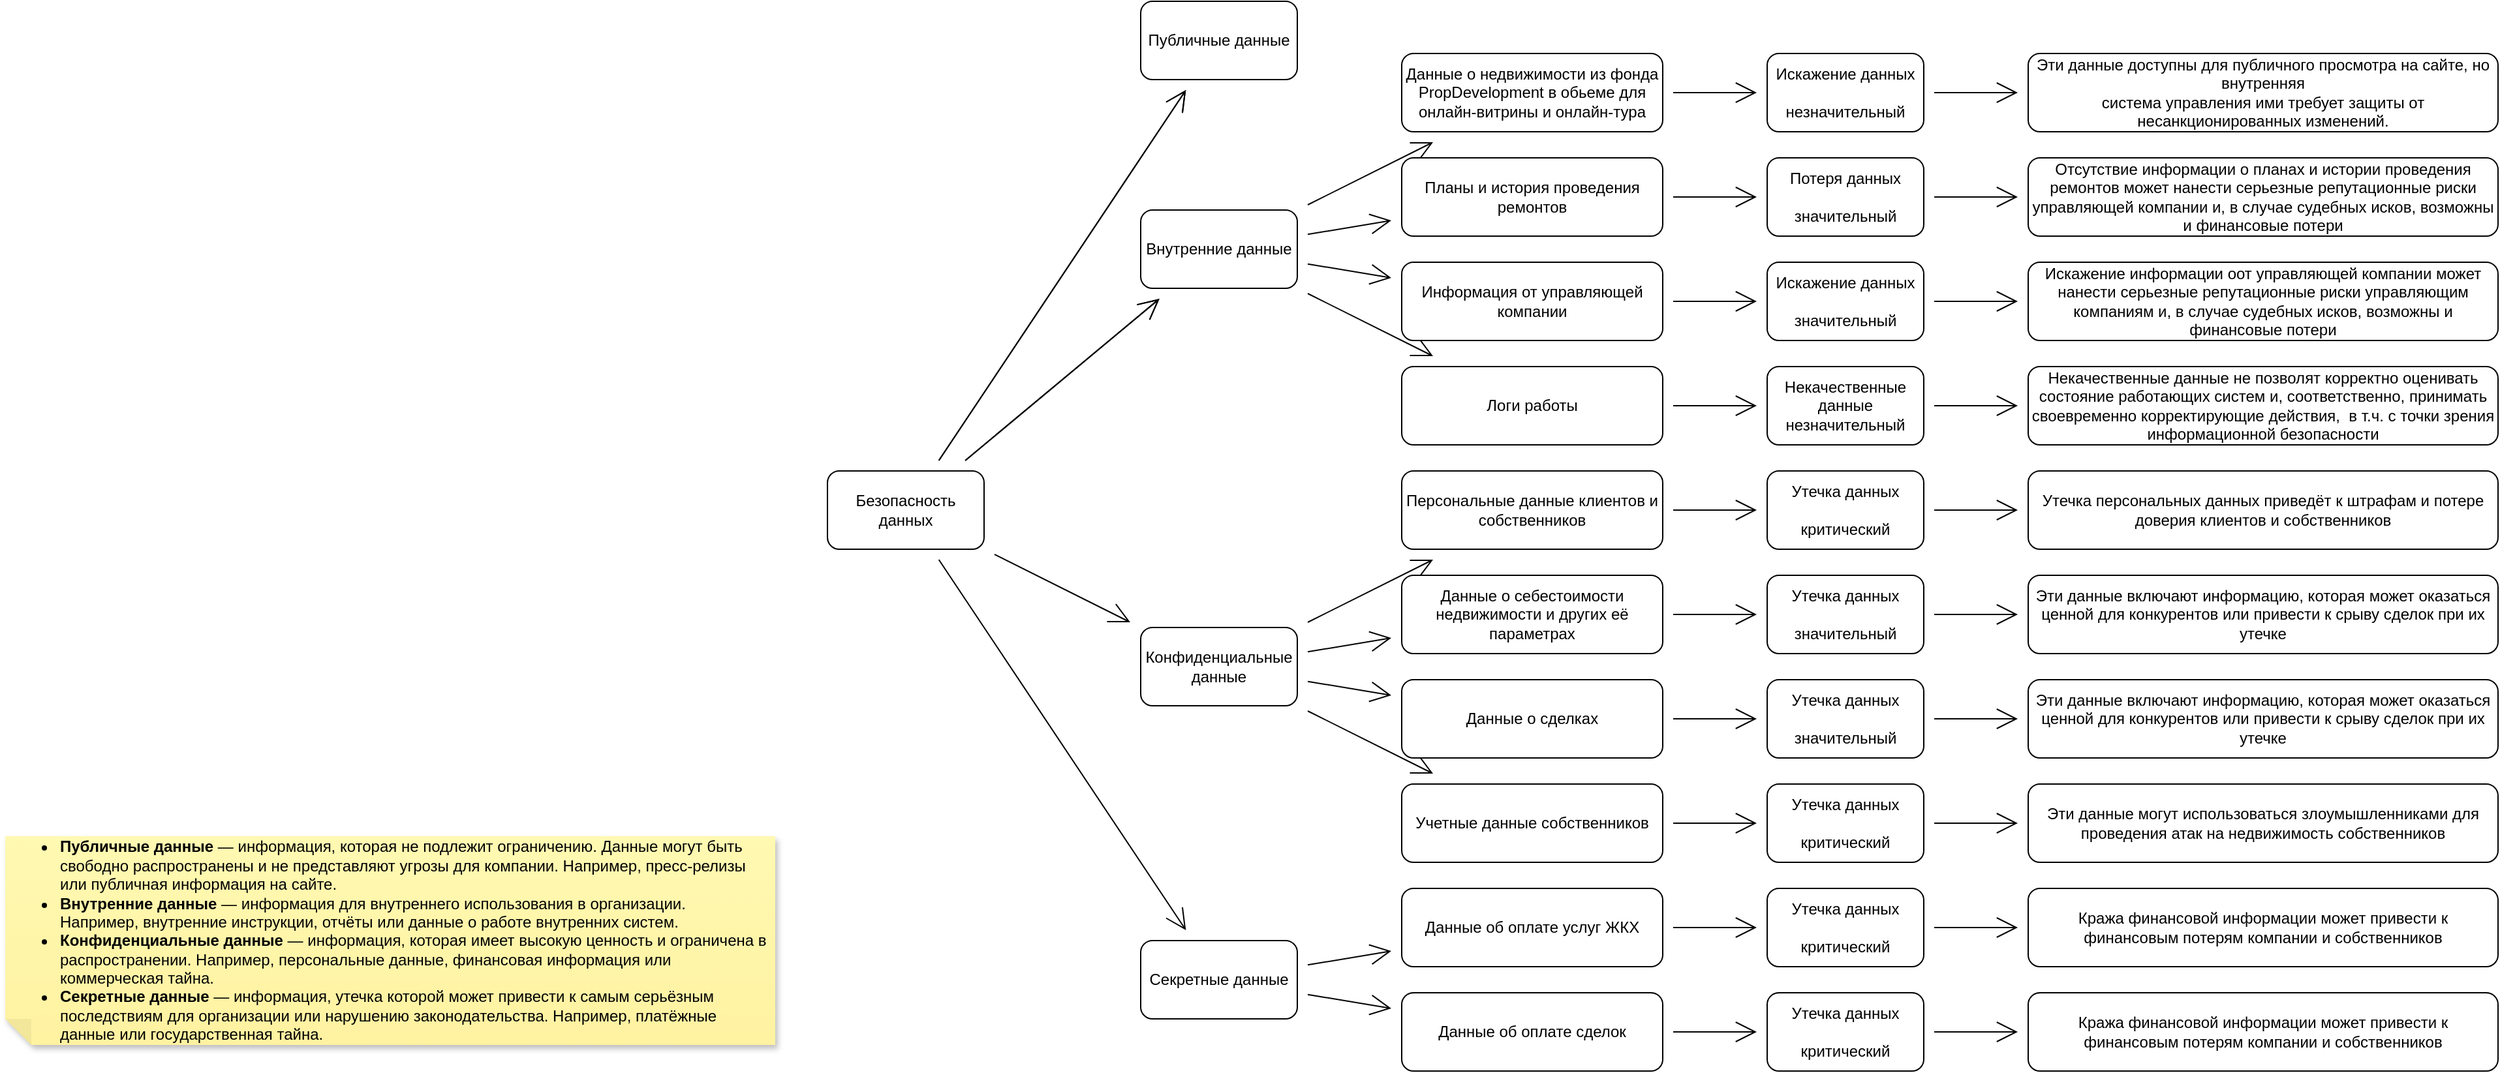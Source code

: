 <mxfile version="25.0.2">
  <diagram name="Page-1" id="jTRBHts3Lf1v-nMKNOGE">
    <mxGraphModel dx="1886" dy="1023" grid="1" gridSize="10" guides="1" tooltips="1" connect="1" arrows="1" fold="1" page="1" pageScale="1" pageWidth="3300" pageHeight="2339" math="0" shadow="0">
      <root>
        <mxCell id="0" />
        <mxCell id="1" parent="0" />
        <mxCell id="9isCjQ5EiNwcSeNhviIy-3" value="" style="edgeStyle=none;curved=1;rounded=0;orthogonalLoop=1;jettySize=auto;html=1;fontSize=16;startSize=14;endArrow=open;endSize=14;sourcePerimeterSpacing=8;targetPerimeterSpacing=8;" edge="1" parent="1" source="9isCjQ5EiNwcSeNhviIy-1" target="9isCjQ5EiNwcSeNhviIy-2">
          <mxGeometry relative="1" as="geometry" />
        </mxCell>
        <mxCell id="9isCjQ5EiNwcSeNhviIy-4" value="" style="edgeStyle=none;curved=1;rounded=0;orthogonalLoop=1;jettySize=auto;html=1;fontSize=16;startSize=14;endArrow=open;endSize=14;sourcePerimeterSpacing=8;targetPerimeterSpacing=8;" edge="1" parent="1" source="9isCjQ5EiNwcSeNhviIy-1" target="9isCjQ5EiNwcSeNhviIy-2">
          <mxGeometry relative="1" as="geometry" />
        </mxCell>
        <mxCell id="9isCjQ5EiNwcSeNhviIy-6" value="" style="edgeStyle=none;curved=1;rounded=0;orthogonalLoop=1;jettySize=auto;html=1;fontSize=16;startSize=14;endArrow=open;endSize=14;sourcePerimeterSpacing=8;targetPerimeterSpacing=8;" edge="1" parent="1" source="9isCjQ5EiNwcSeNhviIy-1" target="9isCjQ5EiNwcSeNhviIy-5">
          <mxGeometry relative="1" as="geometry" />
        </mxCell>
        <mxCell id="9isCjQ5EiNwcSeNhviIy-7" value="" style="edgeStyle=none;curved=1;rounded=0;orthogonalLoop=1;jettySize=auto;html=1;fontSize=16;startSize=14;endArrow=open;endSize=14;sourcePerimeterSpacing=8;targetPerimeterSpacing=8;" edge="1" parent="1" source="9isCjQ5EiNwcSeNhviIy-1" target="9isCjQ5EiNwcSeNhviIy-5">
          <mxGeometry relative="1" as="geometry" />
        </mxCell>
        <mxCell id="9isCjQ5EiNwcSeNhviIy-9" value="" style="edgeStyle=none;curved=1;rounded=0;orthogonalLoop=1;jettySize=auto;html=1;fontSize=16;startSize=14;endArrow=open;endSize=14;sourcePerimeterSpacing=8;targetPerimeterSpacing=8;" edge="1" parent="1" source="9isCjQ5EiNwcSeNhviIy-1" target="9isCjQ5EiNwcSeNhviIy-8">
          <mxGeometry relative="1" as="geometry" />
        </mxCell>
        <mxCell id="9isCjQ5EiNwcSeNhviIy-11" value="" style="edgeStyle=none;curved=1;rounded=0;orthogonalLoop=1;jettySize=auto;html=1;fontSize=16;startSize=14;endArrow=open;endSize=14;sourcePerimeterSpacing=8;targetPerimeterSpacing=8;" edge="1" parent="1" source="9isCjQ5EiNwcSeNhviIy-1" target="9isCjQ5EiNwcSeNhviIy-10">
          <mxGeometry relative="1" as="geometry" />
        </mxCell>
        <mxCell id="9isCjQ5EiNwcSeNhviIy-1" value="Безопасность данных" style="rounded=1;whiteSpace=wrap;html=1;" vertex="1" parent="1">
          <mxGeometry x="680" y="480" width="120" height="60" as="geometry" />
        </mxCell>
        <mxCell id="9isCjQ5EiNwcSeNhviIy-2" value="Публичные данные" style="rounded=1;whiteSpace=wrap;html=1;" vertex="1" parent="1">
          <mxGeometry x="920" y="120" width="120" height="60" as="geometry" />
        </mxCell>
        <mxCell id="9isCjQ5EiNwcSeNhviIy-25" value="" style="edgeStyle=none;curved=1;rounded=0;orthogonalLoop=1;jettySize=auto;html=1;fontSize=16;startSize=14;endArrow=open;endSize=14;sourcePerimeterSpacing=8;targetPerimeterSpacing=8;" edge="1" parent="1" source="9isCjQ5EiNwcSeNhviIy-5" target="9isCjQ5EiNwcSeNhviIy-24">
          <mxGeometry relative="1" as="geometry" />
        </mxCell>
        <mxCell id="9isCjQ5EiNwcSeNhviIy-31" style="edgeStyle=none;curved=1;rounded=0;orthogonalLoop=1;jettySize=auto;html=1;fontSize=16;startSize=14;endArrow=open;endSize=14;sourcePerimeterSpacing=8;targetPerimeterSpacing=8;" edge="1" parent="1" source="9isCjQ5EiNwcSeNhviIy-5" target="9isCjQ5EiNwcSeNhviIy-30">
          <mxGeometry relative="1" as="geometry" />
        </mxCell>
        <mxCell id="9isCjQ5EiNwcSeNhviIy-33" style="edgeStyle=none;curved=1;rounded=0;orthogonalLoop=1;jettySize=auto;html=1;fontSize=16;startSize=14;endArrow=open;endSize=14;sourcePerimeterSpacing=8;targetPerimeterSpacing=8;" edge="1" parent="1" source="9isCjQ5EiNwcSeNhviIy-5" target="9isCjQ5EiNwcSeNhviIy-32">
          <mxGeometry relative="1" as="geometry" />
        </mxCell>
        <mxCell id="9isCjQ5EiNwcSeNhviIy-50" style="edgeStyle=none;curved=1;rounded=0;orthogonalLoop=1;jettySize=auto;html=1;fontSize=16;startSize=14;endArrow=open;endSize=14;sourcePerimeterSpacing=8;targetPerimeterSpacing=8;" edge="1" parent="1" source="9isCjQ5EiNwcSeNhviIy-5" target="9isCjQ5EiNwcSeNhviIy-12">
          <mxGeometry relative="1" as="geometry" />
        </mxCell>
        <mxCell id="9isCjQ5EiNwcSeNhviIy-5" value="Внутренние данные" style="rounded=1;whiteSpace=wrap;html=1;" vertex="1" parent="1">
          <mxGeometry x="920" y="280" width="120" height="60" as="geometry" />
        </mxCell>
        <mxCell id="9isCjQ5EiNwcSeNhviIy-21" value="" style="edgeStyle=none;curved=1;rounded=0;orthogonalLoop=1;jettySize=auto;html=1;fontSize=16;startSize=14;endArrow=open;endSize=14;sourcePerimeterSpacing=8;targetPerimeterSpacing=8;" edge="1" parent="1" source="9isCjQ5EiNwcSeNhviIy-8" target="9isCjQ5EiNwcSeNhviIy-20">
          <mxGeometry relative="1" as="geometry" />
        </mxCell>
        <mxCell id="9isCjQ5EiNwcSeNhviIy-23" value="" style="edgeStyle=none;curved=1;rounded=0;orthogonalLoop=1;jettySize=auto;html=1;fontSize=16;startSize=14;endArrow=open;endSize=14;sourcePerimeterSpacing=8;targetPerimeterSpacing=8;" edge="1" parent="1" source="9isCjQ5EiNwcSeNhviIy-8" target="9isCjQ5EiNwcSeNhviIy-22">
          <mxGeometry relative="1" as="geometry" />
        </mxCell>
        <mxCell id="9isCjQ5EiNwcSeNhviIy-27" style="edgeStyle=none;curved=1;rounded=0;orthogonalLoop=1;jettySize=auto;html=1;fontSize=16;startSize=14;endArrow=open;endSize=14;sourcePerimeterSpacing=8;targetPerimeterSpacing=8;" edge="1" parent="1" source="9isCjQ5EiNwcSeNhviIy-8" target="9isCjQ5EiNwcSeNhviIy-26">
          <mxGeometry relative="1" as="geometry" />
        </mxCell>
        <mxCell id="9isCjQ5EiNwcSeNhviIy-29" style="edgeStyle=none;curved=1;rounded=0;orthogonalLoop=1;jettySize=auto;html=1;fontSize=16;startSize=14;endArrow=open;endSize=14;sourcePerimeterSpacing=8;targetPerimeterSpacing=8;" edge="1" parent="1" source="9isCjQ5EiNwcSeNhviIy-8" target="9isCjQ5EiNwcSeNhviIy-28">
          <mxGeometry relative="1" as="geometry" />
        </mxCell>
        <mxCell id="9isCjQ5EiNwcSeNhviIy-8" value="Конфиденциальные данные" style="rounded=1;whiteSpace=wrap;html=1;" vertex="1" parent="1">
          <mxGeometry x="920" y="600" width="120" height="60" as="geometry" />
        </mxCell>
        <mxCell id="9isCjQ5EiNwcSeNhviIy-16" value="" style="edgeStyle=none;curved=1;rounded=0;orthogonalLoop=1;jettySize=auto;html=1;fontSize=16;startSize=14;endArrow=open;endSize=14;sourcePerimeterSpacing=8;targetPerimeterSpacing=8;" edge="1" parent="1" source="9isCjQ5EiNwcSeNhviIy-10" target="9isCjQ5EiNwcSeNhviIy-15">
          <mxGeometry relative="1" as="geometry" />
        </mxCell>
        <mxCell id="9isCjQ5EiNwcSeNhviIy-19" value="" style="edgeStyle=none;curved=1;rounded=0;orthogonalLoop=1;jettySize=auto;html=1;fontSize=16;startSize=14;endArrow=open;endSize=14;sourcePerimeterSpacing=8;targetPerimeterSpacing=8;" edge="1" parent="1" source="9isCjQ5EiNwcSeNhviIy-10" target="9isCjQ5EiNwcSeNhviIy-18">
          <mxGeometry relative="1" as="geometry" />
        </mxCell>
        <mxCell id="9isCjQ5EiNwcSeNhviIy-10" value="Секретные данные" style="rounded=1;whiteSpace=wrap;html=1;" vertex="1" parent="1">
          <mxGeometry x="920" y="840" width="120" height="60" as="geometry" />
        </mxCell>
        <mxCell id="9isCjQ5EiNwcSeNhviIy-51" style="edgeStyle=none;curved=1;rounded=0;orthogonalLoop=1;jettySize=auto;html=1;fontSize=16;startSize=14;endArrow=open;endSize=14;sourcePerimeterSpacing=8;targetPerimeterSpacing=8;" edge="1" parent="1" source="9isCjQ5EiNwcSeNhviIy-12" target="9isCjQ5EiNwcSeNhviIy-36">
          <mxGeometry relative="1" as="geometry" />
        </mxCell>
        <mxCell id="9isCjQ5EiNwcSeNhviIy-12" value="Данные о недвижимости из фонда PropDevelopment в обьеме для онлайн-витрины и онлайн-тура" style="rounded=1;whiteSpace=wrap;html=1;" vertex="1" parent="1">
          <mxGeometry x="1120" y="160" width="200" height="60" as="geometry" />
        </mxCell>
        <mxCell id="9isCjQ5EiNwcSeNhviIy-14" value="&lt;ul&gt;&lt;li&gt;&lt;strong&gt;Публичные данные&lt;/strong&gt; — информация, которая не подлежит ограничению. Данные могут быть свободно распространены и не представляют угрозы для компании. Например, пресс-релизы или публичная информация на сайте.&lt;/li&gt;&lt;li&gt;&lt;strong&gt;Внутренние данные&lt;/strong&gt; — информация для внутреннего использования в организации. &lt;br&gt;Например, внутренние инструкции, отчёты или данные о работе внутренних систем.&lt;/li&gt;&lt;li&gt;&lt;strong&gt;Конфиденциальные данные&lt;/strong&gt; — информация, которая имеет высокую ценность и ограничена в распространении. Например, персональные данные, финансовая информация или коммерческая тайна.&lt;/li&gt;&lt;li&gt;&lt;strong&gt;Секретные данные&lt;/strong&gt; — информация, утечка которой может привести к самым серьёзным последствиям для организации или нарушению законодательства. Например, платёжные данные или государственная тайна.&lt;/li&gt;&lt;/ul&gt;" style="shape=note;whiteSpace=wrap;html=1;backgroundOutline=1;fontColor=#000000;darkOpacity=0.05;fillColor=#FFF9B2;strokeColor=none;fillStyle=solid;direction=west;gradientDirection=north;gradientColor=#FFF2A1;shadow=1;size=20;pointerEvents=1;align=left;" vertex="1" parent="1">
          <mxGeometry x="50" y="760" width="590" height="160" as="geometry" />
        </mxCell>
        <mxCell id="9isCjQ5EiNwcSeNhviIy-72" style="edgeStyle=none;curved=1;rounded=0;orthogonalLoop=1;jettySize=auto;html=1;fontSize=16;startSize=14;endArrow=open;endSize=14;sourcePerimeterSpacing=8;targetPerimeterSpacing=8;" edge="1" parent="1" source="9isCjQ5EiNwcSeNhviIy-15" target="9isCjQ5EiNwcSeNhviIy-70">
          <mxGeometry relative="1" as="geometry" />
        </mxCell>
        <mxCell id="9isCjQ5EiNwcSeNhviIy-15" value="Данные об оплате услуг ЖКХ" style="rounded=1;whiteSpace=wrap;html=1;" vertex="1" parent="1">
          <mxGeometry x="1120" y="800" width="200" height="60" as="geometry" />
        </mxCell>
        <mxCell id="9isCjQ5EiNwcSeNhviIy-73" style="edgeStyle=none;curved=1;rounded=0;orthogonalLoop=1;jettySize=auto;html=1;fontSize=16;startSize=14;endArrow=open;endSize=14;sourcePerimeterSpacing=8;targetPerimeterSpacing=8;" edge="1" parent="1" source="9isCjQ5EiNwcSeNhviIy-18" target="9isCjQ5EiNwcSeNhviIy-71">
          <mxGeometry relative="1" as="geometry" />
        </mxCell>
        <mxCell id="9isCjQ5EiNwcSeNhviIy-18" value="Данные об оплате сделок" style="rounded=1;whiteSpace=wrap;html=1;" vertex="1" parent="1">
          <mxGeometry x="1120" y="880" width="200" height="60" as="geometry" />
        </mxCell>
        <mxCell id="9isCjQ5EiNwcSeNhviIy-54" style="edgeStyle=none;curved=1;rounded=0;orthogonalLoop=1;jettySize=auto;html=1;fontSize=16;startSize=14;endArrow=open;endSize=14;sourcePerimeterSpacing=8;targetPerimeterSpacing=8;" edge="1" parent="1" source="9isCjQ5EiNwcSeNhviIy-20" target="9isCjQ5EiNwcSeNhviIy-34">
          <mxGeometry relative="1" as="geometry" />
        </mxCell>
        <mxCell id="9isCjQ5EiNwcSeNhviIy-20" value="Персональные данные клиентов и собственников" style="rounded=1;whiteSpace=wrap;html=1;" vertex="1" parent="1">
          <mxGeometry x="1120" y="480" width="200" height="60" as="geometry" />
        </mxCell>
        <mxCell id="9isCjQ5EiNwcSeNhviIy-59" style="edgeStyle=none;curved=1;rounded=0;orthogonalLoop=1;jettySize=auto;html=1;fontSize=16;startSize=14;endArrow=open;endSize=14;sourcePerimeterSpacing=8;targetPerimeterSpacing=8;" edge="1" parent="1" source="9isCjQ5EiNwcSeNhviIy-22" target="9isCjQ5EiNwcSeNhviIy-57">
          <mxGeometry relative="1" as="geometry" />
        </mxCell>
        <mxCell id="9isCjQ5EiNwcSeNhviIy-22" value="Данные о себестоимости недвижимости и других её параметрах" style="rounded=1;whiteSpace=wrap;html=1;" vertex="1" parent="1">
          <mxGeometry x="1120" y="560" width="200" height="60" as="geometry" />
        </mxCell>
        <mxCell id="9isCjQ5EiNwcSeNhviIy-84" style="edgeStyle=none;curved=1;rounded=0;orthogonalLoop=1;jettySize=auto;html=1;fontSize=16;startSize=14;endArrow=open;endSize=14;sourcePerimeterSpacing=8;targetPerimeterSpacing=8;" edge="1" parent="1" source="9isCjQ5EiNwcSeNhviIy-24" target="9isCjQ5EiNwcSeNhviIy-35">
          <mxGeometry relative="1" as="geometry" />
        </mxCell>
        <mxCell id="9isCjQ5EiNwcSeNhviIy-24" value="Планы и история проведения ремонтов" style="rounded=1;whiteSpace=wrap;html=1;" vertex="1" parent="1">
          <mxGeometry x="1120" y="240" width="200" height="60" as="geometry" />
        </mxCell>
        <mxCell id="9isCjQ5EiNwcSeNhviIy-60" style="edgeStyle=none;curved=1;rounded=0;orthogonalLoop=1;jettySize=auto;html=1;fontSize=16;startSize=14;endArrow=open;endSize=14;sourcePerimeterSpacing=8;targetPerimeterSpacing=8;" edge="1" parent="1" source="9isCjQ5EiNwcSeNhviIy-26" target="9isCjQ5EiNwcSeNhviIy-58">
          <mxGeometry relative="1" as="geometry" />
        </mxCell>
        <mxCell id="9isCjQ5EiNwcSeNhviIy-26" value="Данные о сделках" style="rounded=1;whiteSpace=wrap;html=1;" vertex="1" parent="1">
          <mxGeometry x="1120" y="640" width="200" height="60" as="geometry" />
        </mxCell>
        <mxCell id="9isCjQ5EiNwcSeNhviIy-80" style="edgeStyle=none;curved=1;rounded=0;orthogonalLoop=1;jettySize=auto;html=1;fontSize=16;startSize=14;endArrow=open;endSize=14;sourcePerimeterSpacing=8;targetPerimeterSpacing=8;" edge="1" parent="1" source="9isCjQ5EiNwcSeNhviIy-28" target="9isCjQ5EiNwcSeNhviIy-79">
          <mxGeometry relative="1" as="geometry" />
        </mxCell>
        <mxCell id="9isCjQ5EiNwcSeNhviIy-28" value="Учетные данные собственников" style="rounded=1;whiteSpace=wrap;html=1;" vertex="1" parent="1">
          <mxGeometry x="1120" y="720" width="200" height="60" as="geometry" />
        </mxCell>
        <mxCell id="9isCjQ5EiNwcSeNhviIy-83" style="edgeStyle=none;curved=1;rounded=0;orthogonalLoop=1;jettySize=auto;html=1;fontSize=16;startSize=14;endArrow=open;endSize=14;sourcePerimeterSpacing=8;targetPerimeterSpacing=8;" edge="1" parent="1" source="9isCjQ5EiNwcSeNhviIy-30" target="9isCjQ5EiNwcSeNhviIy-82">
          <mxGeometry relative="1" as="geometry" />
        </mxCell>
        <mxCell id="9isCjQ5EiNwcSeNhviIy-30" value="Информация от управляющей компании" style="rounded=1;whiteSpace=wrap;html=1;" vertex="1" parent="1">
          <mxGeometry x="1120" y="320" width="200" height="60" as="geometry" />
        </mxCell>
        <mxCell id="9isCjQ5EiNwcSeNhviIy-67" style="edgeStyle=none;curved=1;rounded=0;orthogonalLoop=1;jettySize=auto;html=1;fontSize=16;startSize=14;endArrow=open;endSize=14;sourcePerimeterSpacing=8;targetPerimeterSpacing=8;" edge="1" parent="1" source="9isCjQ5EiNwcSeNhviIy-32" target="9isCjQ5EiNwcSeNhviIy-66">
          <mxGeometry relative="1" as="geometry" />
        </mxCell>
        <mxCell id="9isCjQ5EiNwcSeNhviIy-32" value="Логи работы" style="rounded=1;whiteSpace=wrap;html=1;" vertex="1" parent="1">
          <mxGeometry x="1120" y="400" width="200" height="60" as="geometry" />
        </mxCell>
        <mxCell id="9isCjQ5EiNwcSeNhviIy-56" value="" style="edgeStyle=none;curved=1;rounded=0;orthogonalLoop=1;jettySize=auto;html=1;fontSize=16;startSize=14;endArrow=open;endSize=14;sourcePerimeterSpacing=8;targetPerimeterSpacing=8;" edge="1" parent="1" source="9isCjQ5EiNwcSeNhviIy-34" target="9isCjQ5EiNwcSeNhviIy-55">
          <mxGeometry relative="1" as="geometry" />
        </mxCell>
        <mxCell id="9isCjQ5EiNwcSeNhviIy-34" value="Утечка данных&lt;div&gt;&lt;br&gt;&lt;/div&gt;&lt;div&gt;критический&lt;br&gt;&lt;/div&gt;" style="rounded=1;whiteSpace=wrap;html=1;" vertex="1" parent="1">
          <mxGeometry x="1400" y="480" width="120" height="60" as="geometry" />
        </mxCell>
        <mxCell id="9isCjQ5EiNwcSeNhviIy-87" style="edgeStyle=none;curved=1;rounded=0;orthogonalLoop=1;jettySize=auto;html=1;fontSize=16;startSize=14;endArrow=open;endSize=14;sourcePerimeterSpacing=8;targetPerimeterSpacing=8;" edge="1" parent="1" source="9isCjQ5EiNwcSeNhviIy-35" target="9isCjQ5EiNwcSeNhviIy-85">
          <mxGeometry relative="1" as="geometry" />
        </mxCell>
        <mxCell id="9isCjQ5EiNwcSeNhviIy-35" value="Потеря данных&lt;div&gt;&lt;br&gt;&lt;/div&gt;&lt;div&gt;значительный&lt;br&gt;&lt;/div&gt;" style="rounded=1;whiteSpace=wrap;html=1;" vertex="1" parent="1">
          <mxGeometry x="1400" y="240" width="120" height="60" as="geometry" />
        </mxCell>
        <mxCell id="9isCjQ5EiNwcSeNhviIy-53" value="" style="edgeStyle=none;curved=1;rounded=0;orthogonalLoop=1;jettySize=auto;html=1;fontSize=16;startSize=14;endArrow=open;endSize=14;sourcePerimeterSpacing=8;targetPerimeterSpacing=8;" edge="1" parent="1" source="9isCjQ5EiNwcSeNhviIy-36" target="9isCjQ5EiNwcSeNhviIy-52">
          <mxGeometry relative="1" as="geometry" />
        </mxCell>
        <mxCell id="9isCjQ5EiNwcSeNhviIy-36" value="Искажение данных&lt;div&gt;&lt;br&gt;&lt;/div&gt;&lt;div&gt;незначительный&lt;br&gt;&lt;/div&gt;" style="rounded=1;whiteSpace=wrap;html=1;" vertex="1" parent="1">
          <mxGeometry x="1400" y="160" width="120" height="60" as="geometry" />
        </mxCell>
        <mxCell id="9isCjQ5EiNwcSeNhviIy-52" value="Эти данные доступны для публичного просмотра на сайте, но внутренняя &lt;br/&gt;система управления ими требует защиты от несанкционированных изменений." style="rounded=1;whiteSpace=wrap;html=1;" vertex="1" parent="1">
          <mxGeometry x="1600" y="160" width="360" height="60" as="geometry" />
        </mxCell>
        <mxCell id="9isCjQ5EiNwcSeNhviIy-55" value="Утечка персональных данных приведёт к штрафам и потере доверия клиентов и собственников" style="rounded=1;whiteSpace=wrap;html=1;" vertex="1" parent="1">
          <mxGeometry x="1600" y="480" width="360" height="60" as="geometry" />
        </mxCell>
        <mxCell id="9isCjQ5EiNwcSeNhviIy-62" style="edgeStyle=none;curved=1;rounded=0;orthogonalLoop=1;jettySize=auto;html=1;fontSize=16;startSize=14;endArrow=open;endSize=14;sourcePerimeterSpacing=8;targetPerimeterSpacing=8;" edge="1" parent="1" source="9isCjQ5EiNwcSeNhviIy-57" target="9isCjQ5EiNwcSeNhviIy-63">
          <mxGeometry relative="1" as="geometry" />
        </mxCell>
        <mxCell id="9isCjQ5EiNwcSeNhviIy-57" value="Утечка данных&lt;div&gt;&lt;br&gt;&lt;/div&gt;&lt;div&gt;значительный&lt;br&gt;&lt;/div&gt;" style="rounded=1;whiteSpace=wrap;html=1;" vertex="1" parent="1">
          <mxGeometry x="1400" y="560" width="120" height="60" as="geometry" />
        </mxCell>
        <mxCell id="9isCjQ5EiNwcSeNhviIy-64" style="edgeStyle=none;curved=1;rounded=0;orthogonalLoop=1;jettySize=auto;html=1;fontSize=16;startSize=14;endArrow=open;endSize=14;sourcePerimeterSpacing=8;targetPerimeterSpacing=8;" edge="1" parent="1" source="9isCjQ5EiNwcSeNhviIy-58" target="9isCjQ5EiNwcSeNhviIy-61">
          <mxGeometry relative="1" as="geometry" />
        </mxCell>
        <mxCell id="9isCjQ5EiNwcSeNhviIy-58" value="Утечка данных&lt;div&gt;&lt;br&gt;&lt;/div&gt;&lt;div&gt;значительный&lt;br&gt;&lt;/div&gt;" style="rounded=1;whiteSpace=wrap;html=1;" vertex="1" parent="1">
          <mxGeometry x="1400" y="640" width="120" height="60" as="geometry" />
        </mxCell>
        <mxCell id="9isCjQ5EiNwcSeNhviIy-61" value="Эти данные включают информацию, которая может оказаться ценной для конкурентов или привести к срыву сделок при их утечке" style="rounded=1;whiteSpace=wrap;html=1;" vertex="1" parent="1">
          <mxGeometry x="1600" y="640" width="360" height="60" as="geometry" />
        </mxCell>
        <mxCell id="9isCjQ5EiNwcSeNhviIy-63" value="Эти данные включают информацию, которая может оказаться ценной для конкурентов или привести к срыву сделок при их утечке" style="rounded=1;whiteSpace=wrap;html=1;" vertex="1" parent="1">
          <mxGeometry x="1600" y="560" width="360" height="60" as="geometry" />
        </mxCell>
        <mxCell id="9isCjQ5EiNwcSeNhviIy-65" value="Некачественные данные не позволят корректно оценивать состояние работающих систем и, соответственно, принимать своевременно корректирующие действия,&amp;nbsp; в т.ч. с точки зрения информационной безопасности" style="rounded=1;whiteSpace=wrap;html=1;" vertex="1" parent="1">
          <mxGeometry x="1600" y="400" width="360" height="60" as="geometry" />
        </mxCell>
        <mxCell id="9isCjQ5EiNwcSeNhviIy-68" style="edgeStyle=none;curved=1;rounded=0;orthogonalLoop=1;jettySize=auto;html=1;fontSize=16;startSize=14;endArrow=open;endSize=14;sourcePerimeterSpacing=8;targetPerimeterSpacing=8;" edge="1" parent="1" source="9isCjQ5EiNwcSeNhviIy-66" target="9isCjQ5EiNwcSeNhviIy-65">
          <mxGeometry relative="1" as="geometry" />
        </mxCell>
        <mxCell id="9isCjQ5EiNwcSeNhviIy-66" value="&lt;div&gt;Некачественные данные&lt;br&gt;&lt;/div&gt;&lt;div&gt;незначительный&lt;br&gt;&lt;/div&gt;" style="rounded=1;whiteSpace=wrap;html=1;" vertex="1" parent="1">
          <mxGeometry x="1400" y="400" width="120" height="60" as="geometry" />
        </mxCell>
        <mxCell id="9isCjQ5EiNwcSeNhviIy-69" value="Кража финансовой информации может привести к финансовым потерям компании и собственников" style="rounded=1;whiteSpace=wrap;html=1;" vertex="1" parent="1">
          <mxGeometry x="1600" y="800" width="360" height="60" as="geometry" />
        </mxCell>
        <mxCell id="9isCjQ5EiNwcSeNhviIy-74" style="edgeStyle=none;curved=1;rounded=0;orthogonalLoop=1;jettySize=auto;html=1;fontSize=16;startSize=14;endArrow=open;endSize=14;sourcePerimeterSpacing=8;targetPerimeterSpacing=8;" edge="1" parent="1" source="9isCjQ5EiNwcSeNhviIy-70" target="9isCjQ5EiNwcSeNhviIy-69">
          <mxGeometry relative="1" as="geometry" />
        </mxCell>
        <mxCell id="9isCjQ5EiNwcSeNhviIy-70" value="Утечка данных&lt;div&gt;&lt;br&gt;&lt;/div&gt;&lt;div&gt;критический&lt;br&gt;&lt;/div&gt;" style="rounded=1;whiteSpace=wrap;html=1;" vertex="1" parent="1">
          <mxGeometry x="1400" y="800" width="120" height="60" as="geometry" />
        </mxCell>
        <mxCell id="9isCjQ5EiNwcSeNhviIy-76" style="edgeStyle=none;curved=1;rounded=0;orthogonalLoop=1;jettySize=auto;html=1;fontSize=16;startSize=14;endArrow=open;endSize=14;sourcePerimeterSpacing=8;targetPerimeterSpacing=8;" edge="1" parent="1" source="9isCjQ5EiNwcSeNhviIy-71" target="9isCjQ5EiNwcSeNhviIy-75">
          <mxGeometry relative="1" as="geometry" />
        </mxCell>
        <mxCell id="9isCjQ5EiNwcSeNhviIy-71" value="Утечка данных&lt;div&gt;&lt;br&gt;&lt;/div&gt;&lt;div&gt;критический&lt;br&gt;&lt;/div&gt;" style="rounded=1;whiteSpace=wrap;html=1;" vertex="1" parent="1">
          <mxGeometry x="1400" y="880" width="120" height="60" as="geometry" />
        </mxCell>
        <mxCell id="9isCjQ5EiNwcSeNhviIy-75" value="Кража финансовой информации может привести к финансовым потерям компании и собственников" style="rounded=1;whiteSpace=wrap;html=1;" vertex="1" parent="1">
          <mxGeometry x="1600" y="880" width="360" height="60" as="geometry" />
        </mxCell>
        <mxCell id="9isCjQ5EiNwcSeNhviIy-77" value="Эти данные могут использоваться злоумышленниками для проведения атак на недвижимость собственников" style="rounded=1;whiteSpace=wrap;html=1;" vertex="1" parent="1">
          <mxGeometry x="1600" y="720" width="360" height="60" as="geometry" />
        </mxCell>
        <mxCell id="9isCjQ5EiNwcSeNhviIy-78" style="edgeStyle=none;curved=1;rounded=0;orthogonalLoop=1;jettySize=auto;html=1;fontSize=16;startSize=14;endArrow=open;endSize=14;sourcePerimeterSpacing=8;targetPerimeterSpacing=8;" edge="1" source="9isCjQ5EiNwcSeNhviIy-79" target="9isCjQ5EiNwcSeNhviIy-77" parent="1">
          <mxGeometry relative="1" as="geometry" />
        </mxCell>
        <mxCell id="9isCjQ5EiNwcSeNhviIy-79" value="Утечка данных&lt;div&gt;&lt;br&gt;&lt;/div&gt;&lt;div&gt;критический&lt;br&gt;&lt;/div&gt;" style="rounded=1;whiteSpace=wrap;html=1;" vertex="1" parent="1">
          <mxGeometry x="1400" y="720" width="120" height="60" as="geometry" />
        </mxCell>
        <mxCell id="9isCjQ5EiNwcSeNhviIy-88" style="edgeStyle=none;curved=1;rounded=0;orthogonalLoop=1;jettySize=auto;html=1;fontSize=16;startSize=14;endArrow=open;endSize=14;sourcePerimeterSpacing=8;targetPerimeterSpacing=8;" edge="1" parent="1" source="9isCjQ5EiNwcSeNhviIy-82" target="9isCjQ5EiNwcSeNhviIy-86">
          <mxGeometry relative="1" as="geometry" />
        </mxCell>
        <mxCell id="9isCjQ5EiNwcSeNhviIy-82" value="Искажение данных&lt;div&gt;&lt;br&gt;&lt;/div&gt;&lt;div&gt;значительный&lt;/div&gt;" style="rounded=1;whiteSpace=wrap;html=1;" vertex="1" parent="1">
          <mxGeometry x="1400" y="320" width="120" height="60" as="geometry" />
        </mxCell>
        <mxCell id="9isCjQ5EiNwcSeNhviIy-85" value="Отсутствие информации о планах и истории проведения ремонтов может нанести серьезные репутационные риски управляющей компании и, в случае судебных исков, возможны и финансовые потери" style="rounded=1;whiteSpace=wrap;html=1;" vertex="1" parent="1">
          <mxGeometry x="1600" y="240" width="360" height="60" as="geometry" />
        </mxCell>
        <mxCell id="9isCjQ5EiNwcSeNhviIy-86" value="Искажение информации оот управляющей компании может нанести серьезные репутационные риски управляющим компаниям и, в случае судебных исков, возможны и финансовые потери" style="rounded=1;whiteSpace=wrap;html=1;" vertex="1" parent="1">
          <mxGeometry x="1600" y="320" width="360" height="60" as="geometry" />
        </mxCell>
      </root>
    </mxGraphModel>
  </diagram>
</mxfile>
